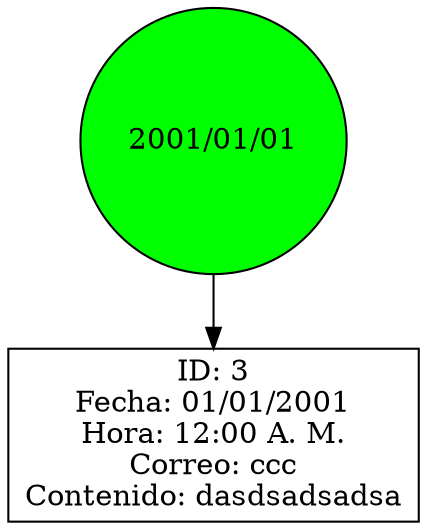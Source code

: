 digraph BSTTree {
node [shape=circle];
"2001/01/01" [style=filled, fillcolor=green];
"pub_3" [shape=rectangle, label="ID: 3\nFecha: 01/01/2001\nHora: 12:00 A. M.\nCorreo: ccc\nContenido: dasdsadsadsa"];
"2001/01/01" -> "pub_3";
}
